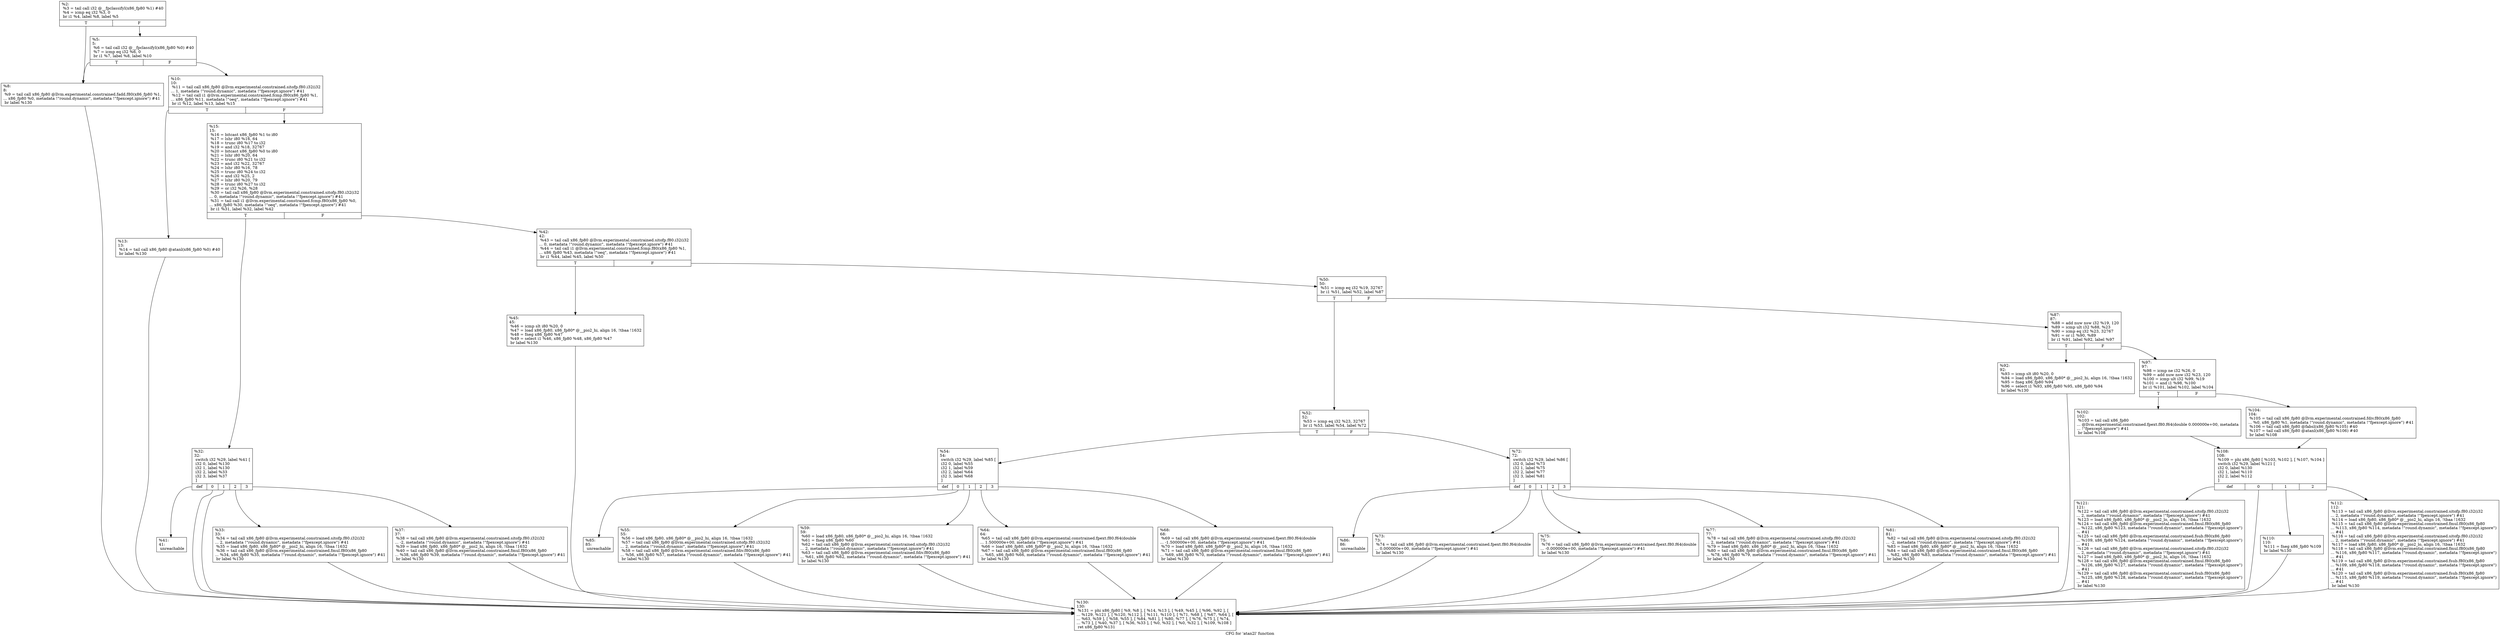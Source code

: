 digraph "CFG for 'atan2l' function" {
	label="CFG for 'atan2l' function";

	Node0x16c5370 [shape=record,label="{%2:\l  %3 = tail call i32 @__fpclassifyl(x86_fp80 %1) #40\l  %4 = icmp eq i32 %3, 0\l  br i1 %4, label %8, label %5\l|{<s0>T|<s1>F}}"];
	Node0x16c5370:s0 -> Node0x16c5470;
	Node0x16c5370:s1 -> Node0x16c5420;
	Node0x16c5420 [shape=record,label="{%5:\l5:                                                \l  %6 = tail call i32 @__fpclassifyl(x86_fp80 %0) #40\l  %7 = icmp eq i32 %6, 0\l  br i1 %7, label %8, label %10\l|{<s0>T|<s1>F}}"];
	Node0x16c5420:s0 -> Node0x16c5470;
	Node0x16c5420:s1 -> Node0x16c54c0;
	Node0x16c5470 [shape=record,label="{%8:\l8:                                                \l  %9 = tail call x86_fp80 @llvm.experimental.constrained.fadd.f80(x86_fp80 %1,\l... x86_fp80 %0, metadata !\"round.dynamic\", metadata !\"fpexcept.ignore\") #41\l  br label %130\l}"];
	Node0x16c5470 -> Node0x16c5ec0;
	Node0x16c54c0 [shape=record,label="{%10:\l10:                                               \l  %11 = tail call x86_fp80 @llvm.experimental.constrained.sitofp.f80.i32(i32\l... 1, metadata !\"round.dynamic\", metadata !\"fpexcept.ignore\") #41\l  %12 = tail call i1 @llvm.experimental.constrained.fcmp.f80(x86_fp80 %1,\l... x86_fp80 %11, metadata !\"oeq\", metadata !\"fpexcept.ignore\") #41\l  br i1 %12, label %13, label %15\l|{<s0>T|<s1>F}}"];
	Node0x16c54c0:s0 -> Node0x16c5510;
	Node0x16c54c0:s1 -> Node0x16c5560;
	Node0x16c5510 [shape=record,label="{%13:\l13:                                               \l  %14 = tail call x86_fp80 @atanl(x86_fp80 %0) #40\l  br label %130\l}"];
	Node0x16c5510 -> Node0x16c5ec0;
	Node0x16c5560 [shape=record,label="{%15:\l15:                                               \l  %16 = bitcast x86_fp80 %1 to i80\l  %17 = lshr i80 %16, 64\l  %18 = trunc i80 %17 to i32\l  %19 = and i32 %18, 32767\l  %20 = bitcast x86_fp80 %0 to i80\l  %21 = lshr i80 %20, 64\l  %22 = trunc i80 %21 to i32\l  %23 = and i32 %22, 32767\l  %24 = lshr i80 %16, 78\l  %25 = trunc i80 %24 to i32\l  %26 = and i32 %25, 2\l  %27 = lshr i80 %20, 79\l  %28 = trunc i80 %27 to i32\l  %29 = or i32 %26, %28\l  %30 = tail call x86_fp80 @llvm.experimental.constrained.sitofp.f80.i32(i32\l... 0, metadata !\"round.dynamic\", metadata !\"fpexcept.ignore\") #41\l  %31 = tail call i1 @llvm.experimental.constrained.fcmp.f80(x86_fp80 %0,\l... x86_fp80 %30, metadata !\"oeq\", metadata !\"fpexcept.ignore\") #41\l  br i1 %31, label %32, label %42\l|{<s0>T|<s1>F}}"];
	Node0x16c5560:s0 -> Node0x16c55b0;
	Node0x16c5560:s1 -> Node0x16c56f0;
	Node0x16c55b0 [shape=record,label="{%32:\l32:                                               \l  switch i32 %29, label %41 [\l    i32 0, label %130\l    i32 1, label %130\l    i32 2, label %33\l    i32 3, label %37\l  ]\l|{<s0>def|<s1>0|<s2>1|<s3>2|<s4>3}}"];
	Node0x16c55b0:s0 -> Node0x16c56a0;
	Node0x16c55b0:s1 -> Node0x16c5ec0;
	Node0x16c55b0:s2 -> Node0x16c5ec0;
	Node0x16c55b0:s3 -> Node0x16c5600;
	Node0x16c55b0:s4 -> Node0x16c5650;
	Node0x16c5600 [shape=record,label="{%33:\l33:                                               \l  %34 = tail call x86_fp80 @llvm.experimental.constrained.sitofp.f80.i32(i32\l... 2, metadata !\"round.dynamic\", metadata !\"fpexcept.ignore\") #41\l  %35 = load x86_fp80, x86_fp80* @__pio2_hi, align 16, !tbaa !1632\l  %36 = tail call x86_fp80 @llvm.experimental.constrained.fmul.f80(x86_fp80\l... %34, x86_fp80 %35, metadata !\"round.dynamic\", metadata !\"fpexcept.ignore\") #41\l  br label %130\l}"];
	Node0x16c5600 -> Node0x16c5ec0;
	Node0x16c5650 [shape=record,label="{%37:\l37:                                               \l  %38 = tail call x86_fp80 @llvm.experimental.constrained.sitofp.f80.i32(i32\l... -2, metadata !\"round.dynamic\", metadata !\"fpexcept.ignore\") #41\l  %39 = load x86_fp80, x86_fp80* @__pio2_hi, align 16, !tbaa !1632\l  %40 = tail call x86_fp80 @llvm.experimental.constrained.fmul.f80(x86_fp80\l... %38, x86_fp80 %39, metadata !\"round.dynamic\", metadata !\"fpexcept.ignore\") #41\l  br label %130\l}"];
	Node0x16c5650 -> Node0x16c5ec0;
	Node0x16c56a0 [shape=record,label="{%41:\l41:                                               \l  unreachable\l}"];
	Node0x16c56f0 [shape=record,label="{%42:\l42:                                               \l  %43 = tail call x86_fp80 @llvm.experimental.constrained.sitofp.f80.i32(i32\l... 0, metadata !\"round.dynamic\", metadata !\"fpexcept.ignore\") #41\l  %44 = tail call i1 @llvm.experimental.constrained.fcmp.f80(x86_fp80 %1,\l... x86_fp80 %43, metadata !\"oeq\", metadata !\"fpexcept.ignore\") #41\l  br i1 %44, label %45, label %50\l|{<s0>T|<s1>F}}"];
	Node0x16c56f0:s0 -> Node0x16c5740;
	Node0x16c56f0:s1 -> Node0x16c5790;
	Node0x16c5740 [shape=record,label="{%45:\l45:                                               \l  %46 = icmp slt i80 %20, 0\l  %47 = load x86_fp80, x86_fp80* @__pio2_hi, align 16, !tbaa !1632\l  %48 = fneg x86_fp80 %47\l  %49 = select i1 %46, x86_fp80 %48, x86_fp80 %47\l  br label %130\l}"];
	Node0x16c5740 -> Node0x16c5ec0;
	Node0x16c5790 [shape=record,label="{%50:\l50:                                               \l  %51 = icmp eq i32 %19, 32767\l  br i1 %51, label %52, label %87\l|{<s0>T|<s1>F}}"];
	Node0x16c5790:s0 -> Node0x16c57e0;
	Node0x16c5790:s1 -> Node0x16c5bf0;
	Node0x16c57e0 [shape=record,label="{%52:\l52:                                               \l  %53 = icmp eq i32 %23, 32767\l  br i1 %53, label %54, label %72\l|{<s0>T|<s1>F}}"];
	Node0x16c57e0:s0 -> Node0x16c5830;
	Node0x16c57e0:s1 -> Node0x16c59c0;
	Node0x16c5830 [shape=record,label="{%54:\l54:                                               \l  switch i32 %29, label %85 [\l    i32 0, label %55\l    i32 1, label %59\l    i32 2, label %64\l    i32 3, label %68\l  ]\l|{<s0>def|<s1>0|<s2>1|<s3>2|<s4>3}}"];
	Node0x16c5830:s0 -> Node0x16c5b50;
	Node0x16c5830:s1 -> Node0x16c5880;
	Node0x16c5830:s2 -> Node0x16c58d0;
	Node0x16c5830:s3 -> Node0x16c5920;
	Node0x16c5830:s4 -> Node0x16c5970;
	Node0x16c5880 [shape=record,label="{%55:\l55:                                               \l  %56 = load x86_fp80, x86_fp80* @__pio2_hi, align 16, !tbaa !1632\l  %57 = tail call x86_fp80 @llvm.experimental.constrained.sitofp.f80.i32(i32\l... 2, metadata !\"round.dynamic\", metadata !\"fpexcept.ignore\") #41\l  %58 = tail call x86_fp80 @llvm.experimental.constrained.fdiv.f80(x86_fp80\l... %56, x86_fp80 %57, metadata !\"round.dynamic\", metadata !\"fpexcept.ignore\") #41\l  br label %130\l}"];
	Node0x16c5880 -> Node0x16c5ec0;
	Node0x16c58d0 [shape=record,label="{%59:\l59:                                               \l  %60 = load x86_fp80, x86_fp80* @__pio2_hi, align 16, !tbaa !1632\l  %61 = fneg x86_fp80 %60\l  %62 = tail call x86_fp80 @llvm.experimental.constrained.sitofp.f80.i32(i32\l... 2, metadata !\"round.dynamic\", metadata !\"fpexcept.ignore\") #41\l  %63 = tail call x86_fp80 @llvm.experimental.constrained.fdiv.f80(x86_fp80\l... %61, x86_fp80 %62, metadata !\"round.dynamic\", metadata !\"fpexcept.ignore\") #41\l  br label %130\l}"];
	Node0x16c58d0 -> Node0x16c5ec0;
	Node0x16c5920 [shape=record,label="{%64:\l64:                                               \l  %65 = tail call x86_fp80 @llvm.experimental.constrained.fpext.f80.f64(double\l... 1.500000e+00, metadata !\"fpexcept.ignore\") #41\l  %66 = load x86_fp80, x86_fp80* @__pio2_hi, align 16, !tbaa !1632\l  %67 = tail call x86_fp80 @llvm.experimental.constrained.fmul.f80(x86_fp80\l... %65, x86_fp80 %66, metadata !\"round.dynamic\", metadata !\"fpexcept.ignore\") #41\l  br label %130\l}"];
	Node0x16c5920 -> Node0x16c5ec0;
	Node0x16c5970 [shape=record,label="{%68:\l68:                                               \l  %69 = tail call x86_fp80 @llvm.experimental.constrained.fpext.f80.f64(double\l... -1.500000e+00, metadata !\"fpexcept.ignore\") #41\l  %70 = load x86_fp80, x86_fp80* @__pio2_hi, align 16, !tbaa !1632\l  %71 = tail call x86_fp80 @llvm.experimental.constrained.fmul.f80(x86_fp80\l... %69, x86_fp80 %70, metadata !\"round.dynamic\", metadata !\"fpexcept.ignore\") #41\l  br label %130\l}"];
	Node0x16c5970 -> Node0x16c5ec0;
	Node0x16c59c0 [shape=record,label="{%72:\l72:                                               \l  switch i32 %29, label %86 [\l    i32 0, label %73\l    i32 1, label %75\l    i32 2, label %77\l    i32 3, label %81\l  ]\l|{<s0>def|<s1>0|<s2>1|<s3>2|<s4>3}}"];
	Node0x16c59c0:s0 -> Node0x16c5ba0;
	Node0x16c59c0:s1 -> Node0x16c5a10;
	Node0x16c59c0:s2 -> Node0x16c5a60;
	Node0x16c59c0:s3 -> Node0x16c5ab0;
	Node0x16c59c0:s4 -> Node0x16c5b00;
	Node0x16c5a10 [shape=record,label="{%73:\l73:                                               \l  %74 = tail call x86_fp80 @llvm.experimental.constrained.fpext.f80.f64(double\l... 0.000000e+00, metadata !\"fpexcept.ignore\") #41\l  br label %130\l}"];
	Node0x16c5a10 -> Node0x16c5ec0;
	Node0x16c5a60 [shape=record,label="{%75:\l75:                                               \l  %76 = tail call x86_fp80 @llvm.experimental.constrained.fpext.f80.f64(double\l... -0.000000e+00, metadata !\"fpexcept.ignore\") #41\l  br label %130\l}"];
	Node0x16c5a60 -> Node0x16c5ec0;
	Node0x16c5ab0 [shape=record,label="{%77:\l77:                                               \l  %78 = tail call x86_fp80 @llvm.experimental.constrained.sitofp.f80.i32(i32\l... 2, metadata !\"round.dynamic\", metadata !\"fpexcept.ignore\") #41\l  %79 = load x86_fp80, x86_fp80* @__pio2_hi, align 16, !tbaa !1632\l  %80 = tail call x86_fp80 @llvm.experimental.constrained.fmul.f80(x86_fp80\l... %78, x86_fp80 %79, metadata !\"round.dynamic\", metadata !\"fpexcept.ignore\") #41\l  br label %130\l}"];
	Node0x16c5ab0 -> Node0x16c5ec0;
	Node0x16c5b00 [shape=record,label="{%81:\l81:                                               \l  %82 = tail call x86_fp80 @llvm.experimental.constrained.sitofp.f80.i32(i32\l... -2, metadata !\"round.dynamic\", metadata !\"fpexcept.ignore\") #41\l  %83 = load x86_fp80, x86_fp80* @__pio2_hi, align 16, !tbaa !1632\l  %84 = tail call x86_fp80 @llvm.experimental.constrained.fmul.f80(x86_fp80\l... %82, x86_fp80 %83, metadata !\"round.dynamic\", metadata !\"fpexcept.ignore\") #41\l  br label %130\l}"];
	Node0x16c5b00 -> Node0x16c5ec0;
	Node0x16c5b50 [shape=record,label="{%85:\l85:                                               \l  unreachable\l}"];
	Node0x16c5ba0 [shape=record,label="{%86:\l86:                                               \l  unreachable\l}"];
	Node0x16c5bf0 [shape=record,label="{%87:\l87:                                               \l  %88 = add nuw nsw i32 %19, 120\l  %89 = icmp ult i32 %88, %23\l  %90 = icmp eq i32 %23, 32767\l  %91 = or i1 %90, %89\l  br i1 %91, label %92, label %97\l|{<s0>T|<s1>F}}"];
	Node0x16c5bf0:s0 -> Node0x16c5c40;
	Node0x16c5bf0:s1 -> Node0x16c5c90;
	Node0x16c5c40 [shape=record,label="{%92:\l92:                                               \l  %93 = icmp slt i80 %20, 0\l  %94 = load x86_fp80, x86_fp80* @__pio2_hi, align 16, !tbaa !1632\l  %95 = fneg x86_fp80 %94\l  %96 = select i1 %93, x86_fp80 %95, x86_fp80 %94\l  br label %130\l}"];
	Node0x16c5c40 -> Node0x16c5ec0;
	Node0x16c5c90 [shape=record,label="{%97:\l97:                                               \l  %98 = icmp ne i32 %26, 0\l  %99 = add nuw nsw i32 %23, 120\l  %100 = icmp ult i32 %99, %19\l  %101 = and i1 %98, %100\l  br i1 %101, label %102, label %104\l|{<s0>T|<s1>F}}"];
	Node0x16c5c90:s0 -> Node0x16c5ce0;
	Node0x16c5c90:s1 -> Node0x16c5d30;
	Node0x16c5ce0 [shape=record,label="{%102:\l102:                                              \l  %103 = tail call x86_fp80\l... @llvm.experimental.constrained.fpext.f80.f64(double 0.000000e+00, metadata\l... !\"fpexcept.ignore\") #41\l  br label %108\l}"];
	Node0x16c5ce0 -> Node0x16c5d80;
	Node0x16c5d30 [shape=record,label="{%104:\l104:                                              \l  %105 = tail call x86_fp80 @llvm.experimental.constrained.fdiv.f80(x86_fp80\l... %0, x86_fp80 %1, metadata !\"round.dynamic\", metadata !\"fpexcept.ignore\") #41\l  %106 = tail call x86_fp80 @fabsl(x86_fp80 %105) #40\l  %107 = tail call x86_fp80 @atanl(x86_fp80 %106) #40\l  br label %108\l}"];
	Node0x16c5d30 -> Node0x16c5d80;
	Node0x16c5d80 [shape=record,label="{%108:\l108:                                              \l  %109 = phi x86_fp80 [ %103, %102 ], [ %107, %104 ]\l  switch i32 %29, label %121 [\l    i32 0, label %130\l    i32 1, label %110\l    i32 2, label %112\l  ]\l|{<s0>def|<s1>0|<s2>1|<s3>2}}"];
	Node0x16c5d80:s0 -> Node0x16c5e70;
	Node0x16c5d80:s1 -> Node0x16c5ec0;
	Node0x16c5d80:s2 -> Node0x16c5dd0;
	Node0x16c5d80:s3 -> Node0x16c5e20;
	Node0x16c5dd0 [shape=record,label="{%110:\l110:                                              \l  %111 = fneg x86_fp80 %109\l  br label %130\l}"];
	Node0x16c5dd0 -> Node0x16c5ec0;
	Node0x16c5e20 [shape=record,label="{%112:\l112:                                              \l  %113 = tail call x86_fp80 @llvm.experimental.constrained.sitofp.f80.i32(i32\l... 2, metadata !\"round.dynamic\", metadata !\"fpexcept.ignore\") #41\l  %114 = load x86_fp80, x86_fp80* @__pio2_hi, align 16, !tbaa !1632\l  %115 = tail call x86_fp80 @llvm.experimental.constrained.fmul.f80(x86_fp80\l... %113, x86_fp80 %114, metadata !\"round.dynamic\", metadata !\"fpexcept.ignore\")\l... #41\l  %116 = tail call x86_fp80 @llvm.experimental.constrained.sitofp.f80.i32(i32\l... 2, metadata !\"round.dynamic\", metadata !\"fpexcept.ignore\") #41\l  %117 = load x86_fp80, x86_fp80* @__pio2_lo, align 16, !tbaa !1632\l  %118 = tail call x86_fp80 @llvm.experimental.constrained.fmul.f80(x86_fp80\l... %116, x86_fp80 %117, metadata !\"round.dynamic\", metadata !\"fpexcept.ignore\")\l... #41\l  %119 = tail call x86_fp80 @llvm.experimental.constrained.fsub.f80(x86_fp80\l... %109, x86_fp80 %118, metadata !\"round.dynamic\", metadata !\"fpexcept.ignore\")\l... #41\l  %120 = tail call x86_fp80 @llvm.experimental.constrained.fsub.f80(x86_fp80\l... %115, x86_fp80 %119, metadata !\"round.dynamic\", metadata !\"fpexcept.ignore\")\l... #41\l  br label %130\l}"];
	Node0x16c5e20 -> Node0x16c5ec0;
	Node0x16c5e70 [shape=record,label="{%121:\l121:                                              \l  %122 = tail call x86_fp80 @llvm.experimental.constrained.sitofp.f80.i32(i32\l... 2, metadata !\"round.dynamic\", metadata !\"fpexcept.ignore\") #41\l  %123 = load x86_fp80, x86_fp80* @__pio2_lo, align 16, !tbaa !1632\l  %124 = tail call x86_fp80 @llvm.experimental.constrained.fmul.f80(x86_fp80\l... %122, x86_fp80 %123, metadata !\"round.dynamic\", metadata !\"fpexcept.ignore\")\l... #41\l  %125 = tail call x86_fp80 @llvm.experimental.constrained.fsub.f80(x86_fp80\l... %109, x86_fp80 %124, metadata !\"round.dynamic\", metadata !\"fpexcept.ignore\")\l... #41\l  %126 = tail call x86_fp80 @llvm.experimental.constrained.sitofp.f80.i32(i32\l... 2, metadata !\"round.dynamic\", metadata !\"fpexcept.ignore\") #41\l  %127 = load x86_fp80, x86_fp80* @__pio2_hi, align 16, !tbaa !1632\l  %128 = tail call x86_fp80 @llvm.experimental.constrained.fmul.f80(x86_fp80\l... %126, x86_fp80 %127, metadata !\"round.dynamic\", metadata !\"fpexcept.ignore\")\l... #41\l  %129 = tail call x86_fp80 @llvm.experimental.constrained.fsub.f80(x86_fp80\l... %125, x86_fp80 %128, metadata !\"round.dynamic\", metadata !\"fpexcept.ignore\")\l... #41\l  br label %130\l}"];
	Node0x16c5e70 -> Node0x16c5ec0;
	Node0x16c5ec0 [shape=record,label="{%130:\l130:                                              \l  %131 = phi x86_fp80 [ %9, %8 ], [ %14, %13 ], [ %49, %45 ], [ %96, %92 ], [\l... %129, %121 ], [ %120, %112 ], [ %111, %110 ], [ %71, %68 ], [ %67, %64 ], [\l... %63, %59 ], [ %58, %55 ], [ %84, %81 ], [ %80, %77 ], [ %76, %75 ], [ %74,\l... %73 ], [ %40, %37 ], [ %36, %33 ], [ %0, %32 ], [ %0, %32 ], [ %109, %108 ]\l  ret x86_fp80 %131\l}"];
}
